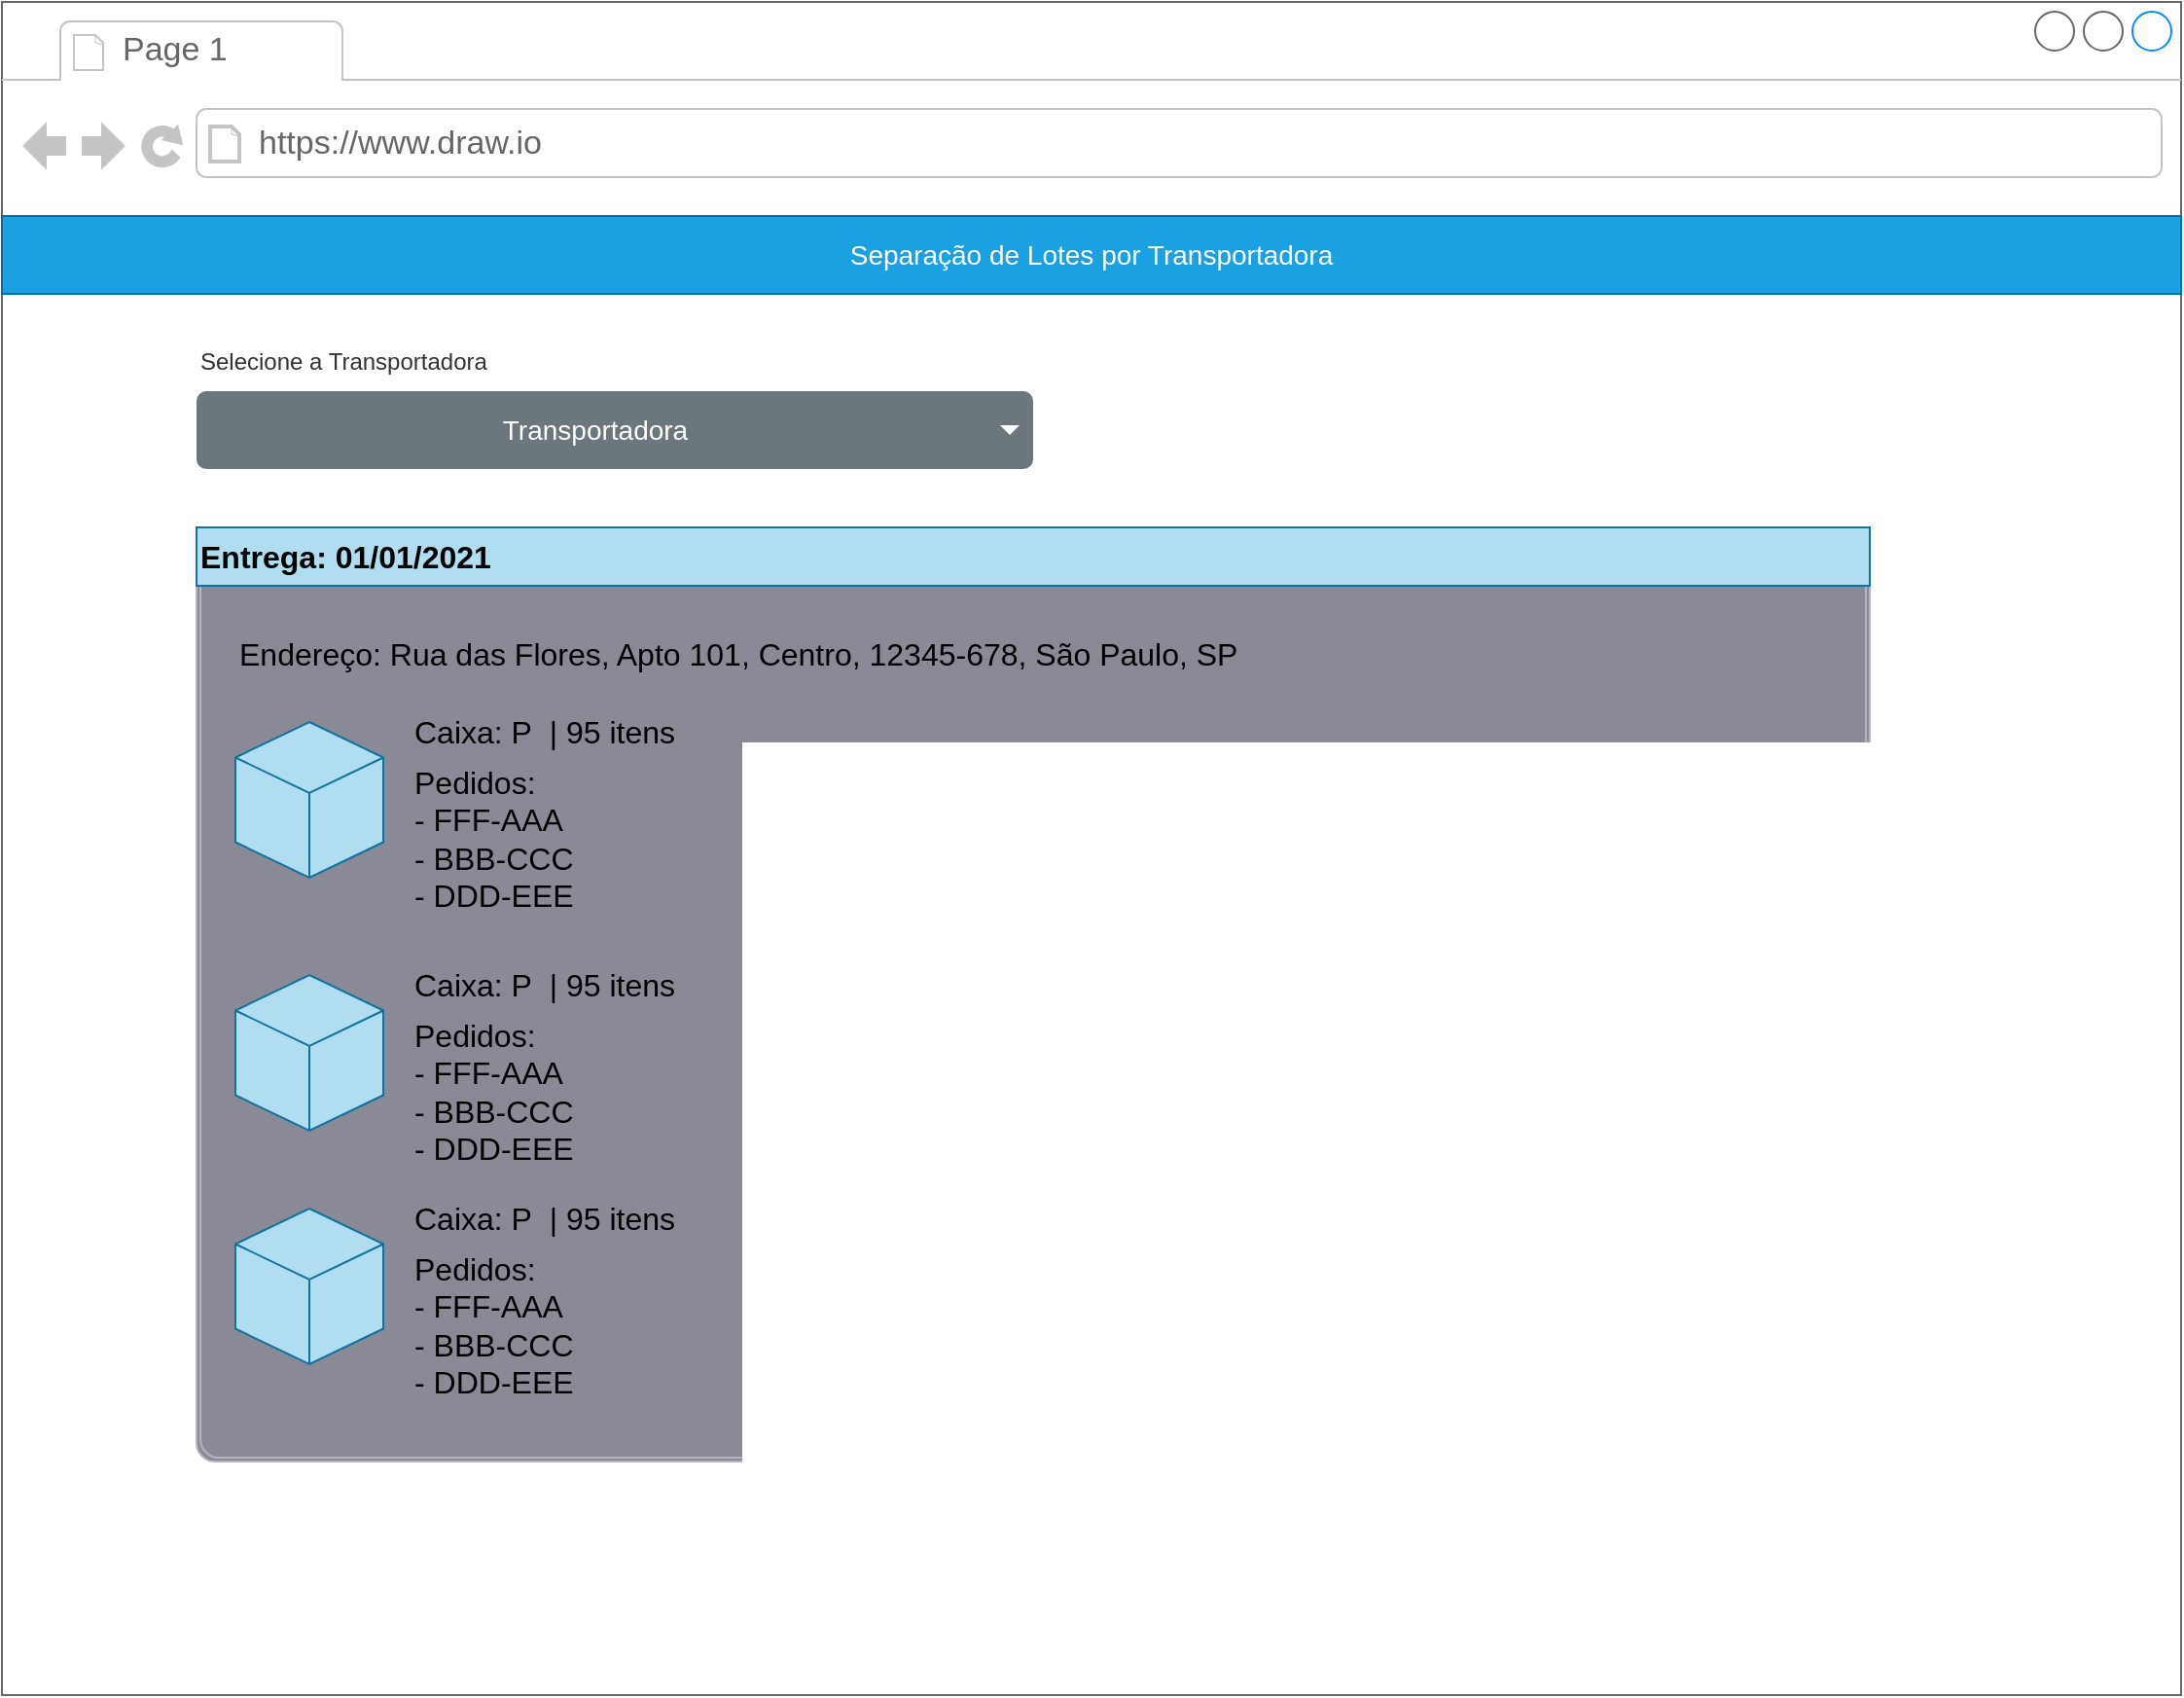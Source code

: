 <mxfile>
    <diagram id="xI3VwdMqVu0M7RJW0ear" name="Page-1">
        <mxGraphModel dx="1548" dy="778" grid="1" gridSize="10" guides="1" tooltips="1" connect="1" arrows="1" fold="1" page="1" pageScale="1" pageWidth="1100" pageHeight="850" math="0" shadow="0">
            <root>
                <mxCell id="0"/>
                <mxCell id="1" parent="0"/>
                <mxCell id="3" value="" style="strokeWidth=1;shadow=0;dashed=0;align=center;html=1;shape=mxgraph.mockup.containers.browserWindow;rSize=0;strokeColor=#666666;strokeColor2=#008cff;strokeColor3=#c4c4c4;mainText=,;recursiveResize=0;movable=0;resizable=0;rotatable=0;deletable=0;editable=0;connectable=0;fillColor=#FFFFFF;" vertex="1" parent="1">
                    <mxGeometry x="400" y="290" width="1120" height="870" as="geometry"/>
                </mxCell>
                <mxCell id="4" value="Page 1" style="strokeWidth=1;shadow=0;dashed=0;align=center;html=1;shape=mxgraph.mockup.containers.anchor;fontSize=17;fontColor=#666666;align=left;" vertex="1" parent="3">
                    <mxGeometry x="60" y="12" width="110" height="26" as="geometry"/>
                </mxCell>
                <mxCell id="5" value="https://www.draw.io" style="strokeWidth=1;shadow=0;dashed=0;align=center;html=1;shape=mxgraph.mockup.containers.anchor;rSize=0;fontSize=17;fontColor=#666666;align=left;" vertex="1" parent="3">
                    <mxGeometry x="130" y="60" width="250" height="26" as="geometry"/>
                </mxCell>
                <mxCell id="23" value="Selecione a Transportadora" style="text;html=1;strokeColor=none;fillColor=none;align=left;verticalAlign=middle;whiteSpace=wrap;rounded=0;fontColor=#333333;" vertex="1" parent="3">
                    <mxGeometry x="100" y="170" width="160" height="30" as="geometry"/>
                </mxCell>
                <mxCell id="20" value="Transportadora" style="html=1;shadow=0;dashed=0;shape=mxgraph.bootstrap.rrect;rSize=5;strokeColor=none;strokeWidth=1;fillColor=#6C767D;fontColor=#ffffff;whiteSpace=wrap;align=center;verticalAlign=middle;fontStyle=0;fontSize=14;spacingRight=20;" vertex="1" parent="3">
                    <mxGeometry x="100" y="200" width="430" height="40" as="geometry"/>
                </mxCell>
                <mxCell id="21" value="" style="shape=triangle;direction=south;fillColor=#ffffff;strokeColor=none;perimeter=none;" vertex="1" parent="20">
                    <mxGeometry x="1" y="0.5" width="10" height="5" relative="1" as="geometry">
                        <mxPoint x="-17" y="-2.5" as="offset"/>
                    </mxGeometry>
                </mxCell>
                <mxCell id="24" value="Separação de Lotes por Transportadora" style="rounded=0;whiteSpace=wrap;html=1;fillColor=#1ba1e2;fontColor=#ffffff;strokeColor=#006EAF;fontSize=14;" vertex="1" parent="3">
                    <mxGeometry y="110" width="1120" height="40" as="geometry"/>
                </mxCell>
                <mxCell id="22" value="" style="shape=ext;double=1;rounded=1;whiteSpace=wrap;html=1;fillColor=#8A8996;strokeColor=#B6B4C2;container=1;arcSize=2;recursiveResize=0;" vertex="1" parent="3">
                    <mxGeometry x="100" y="270" width="860" height="480" as="geometry"/>
                </mxCell>
                <mxCell id="25" value="Entrega: 01/01/2021" style="rounded=0;whiteSpace=wrap;html=1;strokeColor=#10739e;fontSize=16;fillColor=#b1ddf0;fontColor=#000000;fontStyle=1;align=left;" vertex="1" parent="22">
                    <mxGeometry width="860" height="30" as="geometry"/>
                </mxCell>
                <mxCell id="26" value="Endereço:&amp;nbsp;Rua das Flores, Apto 101, Centro, 12345-678, São Paulo, SP" style="text;html=1;strokeColor=none;fillColor=none;align=left;verticalAlign=middle;whiteSpace=wrap;rounded=0;fontSize=16;fontColor=#000000;" vertex="1" parent="22">
                    <mxGeometry x="20" y="50" width="820" height="30" as="geometry"/>
                </mxCell>
                <mxCell id="27" value="" style="html=1;whiteSpace=wrap;shape=isoCube2;backgroundOutline=1;isoAngle=15;strokeColor=#10739e;fontSize=16;fillColor=#b1ddf0;" vertex="1" parent="22">
                    <mxGeometry x="20" y="100" width="76" height="80" as="geometry"/>
                </mxCell>
                <mxCell id="28" value="Caixa: P&amp;nbsp; | 95 itens" style="text;html=1;strokeColor=none;fillColor=none;align=left;verticalAlign=middle;whiteSpace=wrap;rounded=0;fontSize=16;fontColor=#000000;" vertex="1" parent="22">
                    <mxGeometry x="110" y="90" width="730" height="30" as="geometry"/>
                </mxCell>
                <mxCell id="29" value="Pedidos:&lt;br&gt;- FFF-AAA&lt;br&gt;- BBB-CCC&lt;br&gt;- DDD-EEE" style="text;html=1;strokeColor=none;fillColor=none;align=left;verticalAlign=middle;whiteSpace=wrap;rounded=0;fontSize=16;fontColor=#000000;" vertex="1" parent="22">
                    <mxGeometry x="110" y="120" width="730" height="80" as="geometry"/>
                </mxCell>
                <mxCell id="30" value="" style="html=1;whiteSpace=wrap;shape=isoCube2;backgroundOutline=1;isoAngle=15;strokeColor=#10739e;fontSize=16;fillColor=#b1ddf0;" vertex="1" parent="22">
                    <mxGeometry x="20" y="230" width="76" height="80" as="geometry"/>
                </mxCell>
                <mxCell id="31" value="Caixa: P&amp;nbsp; | 95 itens" style="text;html=1;strokeColor=none;fillColor=none;align=left;verticalAlign=middle;whiteSpace=wrap;rounded=0;fontSize=16;fontColor=#000000;" vertex="1" parent="22">
                    <mxGeometry x="110" y="220" width="730" height="30" as="geometry"/>
                </mxCell>
                <mxCell id="32" value="Pedidos:&lt;br&gt;- FFF-AAA&lt;br&gt;- BBB-CCC&lt;br&gt;- DDD-EEE" style="text;html=1;strokeColor=none;fillColor=none;align=left;verticalAlign=middle;whiteSpace=wrap;rounded=0;fontSize=16;fontColor=#000000;" vertex="1" parent="22">
                    <mxGeometry x="110" y="250" width="730" height="80" as="geometry"/>
                </mxCell>
                <mxCell id="33" value="" style="html=1;whiteSpace=wrap;shape=isoCube2;backgroundOutline=1;isoAngle=15;strokeColor=#10739e;fontSize=16;fillColor=#b1ddf0;" vertex="1" parent="22">
                    <mxGeometry x="20" y="350" width="76" height="80" as="geometry"/>
                </mxCell>
                <mxCell id="34" value="Caixa: P&amp;nbsp; | 95 itens" style="text;html=1;strokeColor=none;fillColor=none;align=left;verticalAlign=middle;whiteSpace=wrap;rounded=0;fontSize=16;fontColor=#000000;" vertex="1" parent="22">
                    <mxGeometry x="110" y="340" width="730" height="30" as="geometry"/>
                </mxCell>
                <mxCell id="35" value="Pedidos:&lt;br&gt;- FFF-AAA&lt;br&gt;- BBB-CCC&lt;br&gt;- DDD-EEE" style="text;html=1;strokeColor=none;fillColor=none;align=left;verticalAlign=middle;whiteSpace=wrap;rounded=0;fontSize=16;fontColor=#000000;" vertex="1" parent="22">
                    <mxGeometry x="110" y="370" width="730" height="80" as="geometry"/>
                </mxCell>
            </root>
        </mxGraphModel>
    </diagram>
</mxfile>